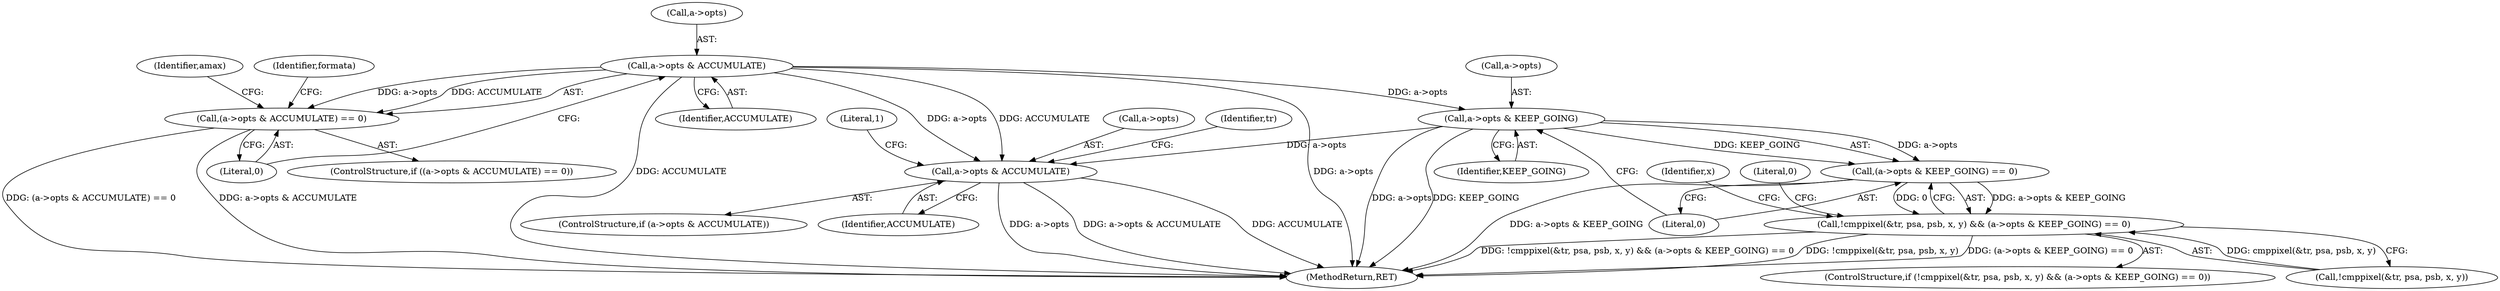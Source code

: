 digraph "0_Android_9d4853418ab2f754c2b63e091c29c5529b8b86ca_27@pointer" {
"1000612" [label="(Call,a->opts & ACCUMULATE)"];
"1000611" [label="(Call,(a->opts & ACCUMULATE) == 0)"];
"1001067" [label="(Call,a->opts & KEEP_GOING)"];
"1001066" [label="(Call,(a->opts & KEEP_GOING) == 0)"];
"1001057" [label="(Call,!cmppixel(&tr, psa, psb, x, y) && (a->opts & KEEP_GOING) == 0)"];
"1001076" [label="(Call,a->opts & ACCUMULATE)"];
"1000613" [label="(Call,a->opts)"];
"1000610" [label="(ControlStructure,if ((a->opts & ACCUMULATE) == 0))"];
"1001058" [label="(Call,!cmppixel(&tr, psa, psb, x, y))"];
"1001127" [label="(Literal,1)"];
"1001080" [label="(Identifier,ACCUMULATE)"];
"1001066" [label="(Call,(a->opts & KEEP_GOING) == 0)"];
"1000840" [label="(Identifier,x)"];
"1001068" [label="(Call,a->opts)"];
"1001057" [label="(Call,!cmppixel(&tr, psa, psb, x, y) && (a->opts & KEEP_GOING) == 0)"];
"1000621" [label="(Identifier,amax)"];
"1000611" [label="(Call,(a->opts & ACCUMULATE) == 0)"];
"1001077" [label="(Call,a->opts)"];
"1000616" [label="(Identifier,ACCUMULATE)"];
"1001067" [label="(Call,a->opts & KEEP_GOING)"];
"1001085" [label="(Identifier,tr)"];
"1001071" [label="(Identifier,KEEP_GOING)"];
"1001076" [label="(Call,a->opts & ACCUMULATE)"];
"1001075" [label="(ControlStructure,if (a->opts & ACCUMULATE))"];
"1001128" [label="(MethodReturn,RET)"];
"1001072" [label="(Literal,0)"];
"1000617" [label="(Literal,0)"];
"1000612" [label="(Call,a->opts & ACCUMULATE)"];
"1000683" [label="(Identifier,formata)"];
"1001056" [label="(ControlStructure,if (!cmppixel(&tr, psa, psb, x, y) && (a->opts & KEEP_GOING) == 0))"];
"1001074" [label="(Literal,0)"];
"1000612" -> "1000611"  [label="AST: "];
"1000612" -> "1000616"  [label="CFG: "];
"1000613" -> "1000612"  [label="AST: "];
"1000616" -> "1000612"  [label="AST: "];
"1000617" -> "1000612"  [label="CFG: "];
"1000612" -> "1001128"  [label="DDG: a->opts"];
"1000612" -> "1001128"  [label="DDG: ACCUMULATE"];
"1000612" -> "1000611"  [label="DDG: a->opts"];
"1000612" -> "1000611"  [label="DDG: ACCUMULATE"];
"1000612" -> "1001067"  [label="DDG: a->opts"];
"1000612" -> "1001076"  [label="DDG: a->opts"];
"1000612" -> "1001076"  [label="DDG: ACCUMULATE"];
"1000611" -> "1000610"  [label="AST: "];
"1000611" -> "1000617"  [label="CFG: "];
"1000617" -> "1000611"  [label="AST: "];
"1000621" -> "1000611"  [label="CFG: "];
"1000683" -> "1000611"  [label="CFG: "];
"1000611" -> "1001128"  [label="DDG: (a->opts & ACCUMULATE) == 0"];
"1000611" -> "1001128"  [label="DDG: a->opts & ACCUMULATE"];
"1001067" -> "1001066"  [label="AST: "];
"1001067" -> "1001071"  [label="CFG: "];
"1001068" -> "1001067"  [label="AST: "];
"1001071" -> "1001067"  [label="AST: "];
"1001072" -> "1001067"  [label="CFG: "];
"1001067" -> "1001128"  [label="DDG: a->opts"];
"1001067" -> "1001128"  [label="DDG: KEEP_GOING"];
"1001067" -> "1001066"  [label="DDG: a->opts"];
"1001067" -> "1001066"  [label="DDG: KEEP_GOING"];
"1001067" -> "1001076"  [label="DDG: a->opts"];
"1001066" -> "1001057"  [label="AST: "];
"1001066" -> "1001072"  [label="CFG: "];
"1001072" -> "1001066"  [label="AST: "];
"1001057" -> "1001066"  [label="CFG: "];
"1001066" -> "1001128"  [label="DDG: a->opts & KEEP_GOING"];
"1001066" -> "1001057"  [label="DDG: a->opts & KEEP_GOING"];
"1001066" -> "1001057"  [label="DDG: 0"];
"1001057" -> "1001056"  [label="AST: "];
"1001057" -> "1001058"  [label="CFG: "];
"1001058" -> "1001057"  [label="AST: "];
"1001074" -> "1001057"  [label="CFG: "];
"1000840" -> "1001057"  [label="CFG: "];
"1001057" -> "1001128"  [label="DDG: (a->opts & KEEP_GOING) == 0"];
"1001057" -> "1001128"  [label="DDG: !cmppixel(&tr, psa, psb, x, y) && (a->opts & KEEP_GOING) == 0"];
"1001057" -> "1001128"  [label="DDG: !cmppixel(&tr, psa, psb, x, y)"];
"1001058" -> "1001057"  [label="DDG: cmppixel(&tr, psa, psb, x, y)"];
"1001076" -> "1001075"  [label="AST: "];
"1001076" -> "1001080"  [label="CFG: "];
"1001077" -> "1001076"  [label="AST: "];
"1001080" -> "1001076"  [label="AST: "];
"1001085" -> "1001076"  [label="CFG: "];
"1001127" -> "1001076"  [label="CFG: "];
"1001076" -> "1001128"  [label="DDG: ACCUMULATE"];
"1001076" -> "1001128"  [label="DDG: a->opts"];
"1001076" -> "1001128"  [label="DDG: a->opts & ACCUMULATE"];
}
